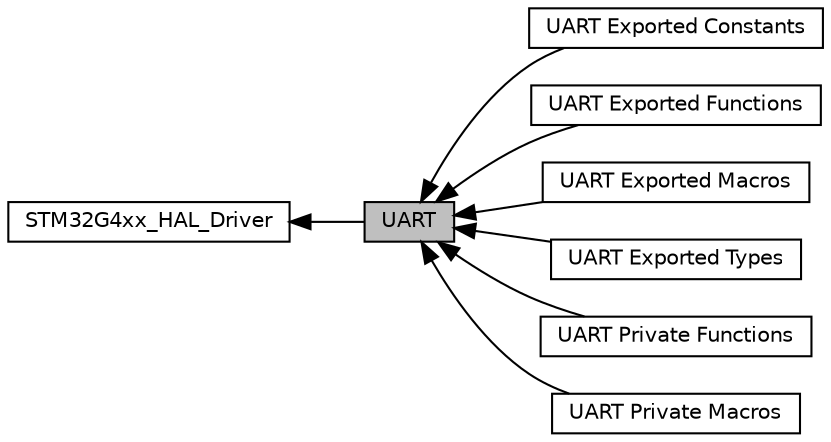 digraph "UART"
{
  edge [fontname="Helvetica",fontsize="10",labelfontname="Helvetica",labelfontsize="10"];
  node [fontname="Helvetica",fontsize="10",shape=box];
  rankdir=LR;
  Node2 [label="STM32G4xx_HAL_Driver",height=0.2,width=0.4,color="black", fillcolor="white", style="filled",URL="$group___s_t_m32_g4xx___h_a_l___driver.html",tooltip=" "];
  Node1 [label="UART",height=0.2,width=0.4,color="black", fillcolor="grey75", style="filled", fontcolor="black",tooltip="HAL UART module driver."];
  Node4 [label="UART Exported Constants",height=0.2,width=0.4,color="black", fillcolor="white", style="filled",URL="$group___u_a_r_t___exported___constants.html",tooltip=" "];
  Node7 [label="UART Exported Functions",height=0.2,width=0.4,color="black", fillcolor="white", style="filled",URL="$group___u_a_r_t___exported___functions.html",tooltip=" "];
  Node5 [label="UART Exported Macros",height=0.2,width=0.4,color="black", fillcolor="white", style="filled",URL="$group___u_a_r_t___exported___macros.html",tooltip=" "];
  Node3 [label="UART Exported Types",height=0.2,width=0.4,color="black", fillcolor="white", style="filled",URL="$group___u_a_r_t___exported___types.html",tooltip=" "];
  Node8 [label="UART Private Functions",height=0.2,width=0.4,color="black", fillcolor="white", style="filled",URL="$group___u_a_r_t___private___functions.html",tooltip=" "];
  Node6 [label="UART Private Macros",height=0.2,width=0.4,color="black", fillcolor="white", style="filled",URL="$group___u_a_r_t___private___macros.html",tooltip=" "];
  Node2->Node1 [shape=plaintext, dir="back", style="solid"];
  Node1->Node3 [shape=plaintext, dir="back", style="solid"];
  Node1->Node4 [shape=plaintext, dir="back", style="solid"];
  Node1->Node5 [shape=plaintext, dir="back", style="solid"];
  Node1->Node6 [shape=plaintext, dir="back", style="solid"];
  Node1->Node7 [shape=plaintext, dir="back", style="solid"];
  Node1->Node8 [shape=plaintext, dir="back", style="solid"];
}
